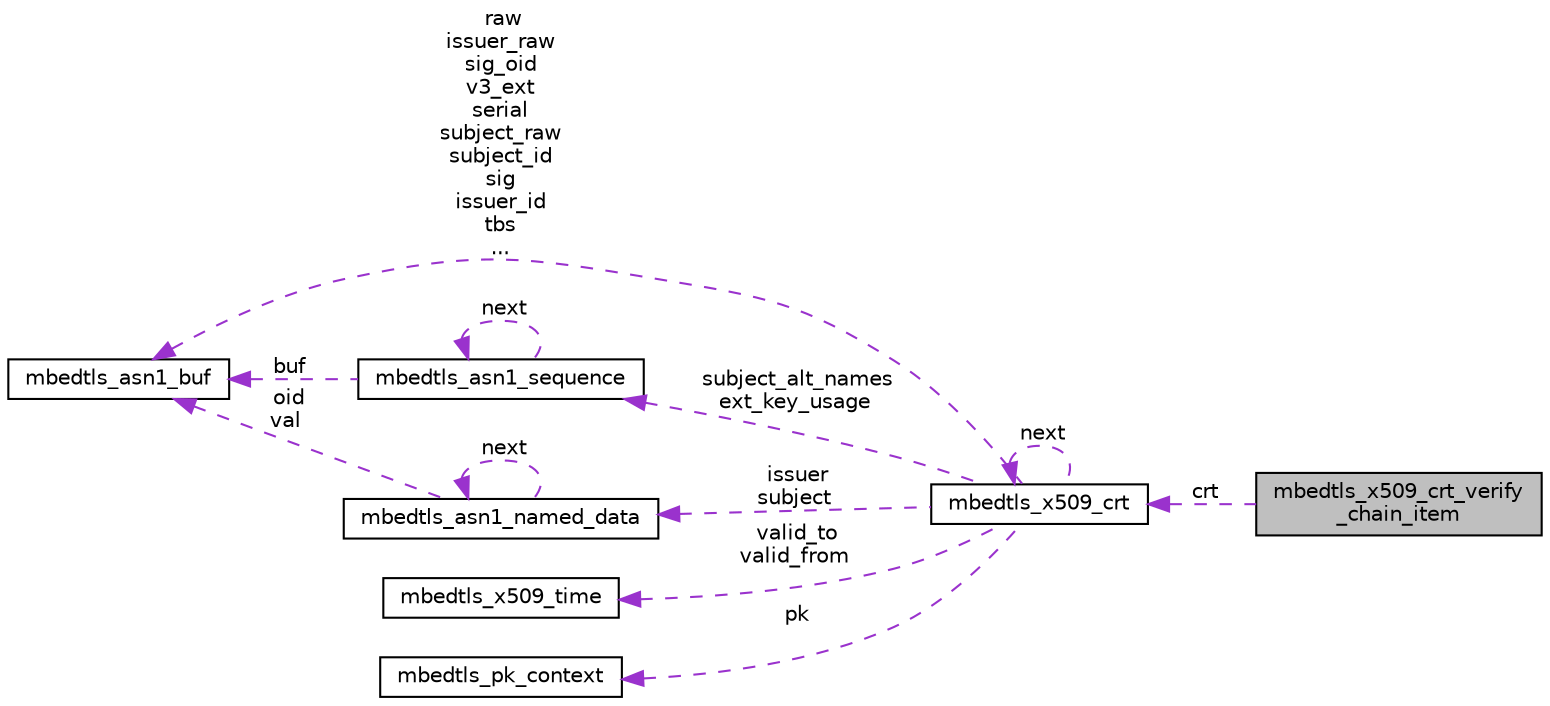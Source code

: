 digraph "mbedtls_x509_crt_verify_chain_item"
{
  bgcolor="transparent";
  edge [fontname="Helvetica",fontsize="10",labelfontname="Helvetica",labelfontsize="10"];
  node [fontname="Helvetica",fontsize="10",shape=record];
  rankdir="LR";
  Node1 [label="mbedtls_x509_crt_verify\l_chain_item",height=0.2,width=0.4,color="black", fillcolor="grey75", style="filled", fontcolor="black"];
  Node2 -> Node1 [dir="back",color="darkorchid3",fontsize="10",style="dashed",label=" crt" ,fontname="Helvetica"];
  Node2 [label="mbedtls_x509_crt",height=0.2,width=0.4,color="black",URL="$structmbedtls__x509__crt.html"];
  Node3 -> Node2 [dir="back",color="darkorchid3",fontsize="10",style="dashed",label=" subject_alt_names\next_key_usage" ,fontname="Helvetica"];
  Node3 [label="mbedtls_asn1_sequence",height=0.2,width=0.4,color="black",URL="$structmbedtls__asn1__sequence.html"];
  Node3 -> Node3 [dir="back",color="darkorchid3",fontsize="10",style="dashed",label=" next" ,fontname="Helvetica"];
  Node4 -> Node3 [dir="back",color="darkorchid3",fontsize="10",style="dashed",label=" buf" ,fontname="Helvetica"];
  Node4 [label="mbedtls_asn1_buf",height=0.2,width=0.4,color="black",URL="$structmbedtls__asn1__buf.html"];
  Node5 -> Node2 [dir="back",color="darkorchid3",fontsize="10",style="dashed",label=" issuer\nsubject" ,fontname="Helvetica"];
  Node5 [label="mbedtls_asn1_named_data",height=0.2,width=0.4,color="black",URL="$structmbedtls__asn1__named__data.html"];
  Node5 -> Node5 [dir="back",color="darkorchid3",fontsize="10",style="dashed",label=" next" ,fontname="Helvetica"];
  Node4 -> Node5 [dir="back",color="darkorchid3",fontsize="10",style="dashed",label=" oid\nval" ,fontname="Helvetica"];
  Node4 -> Node2 [dir="back",color="darkorchid3",fontsize="10",style="dashed",label=" raw\nissuer_raw\nsig_oid\nv3_ext\nserial\nsubject_raw\nsubject_id\nsig\nissuer_id\ntbs\n..." ,fontname="Helvetica"];
  Node6 -> Node2 [dir="back",color="darkorchid3",fontsize="10",style="dashed",label=" valid_to\nvalid_from" ,fontname="Helvetica"];
  Node6 [label="mbedtls_x509_time",height=0.2,width=0.4,color="black",URL="$structmbedtls__x509__time.html"];
  Node2 -> Node2 [dir="back",color="darkorchid3",fontsize="10",style="dashed",label=" next" ,fontname="Helvetica"];
  Node7 -> Node2 [dir="back",color="darkorchid3",fontsize="10",style="dashed",label=" pk" ,fontname="Helvetica"];
  Node7 [label="mbedtls_pk_context",height=0.2,width=0.4,color="black",URL="$structmbedtls__pk__context.html",tooltip="Public key container. "];
}
